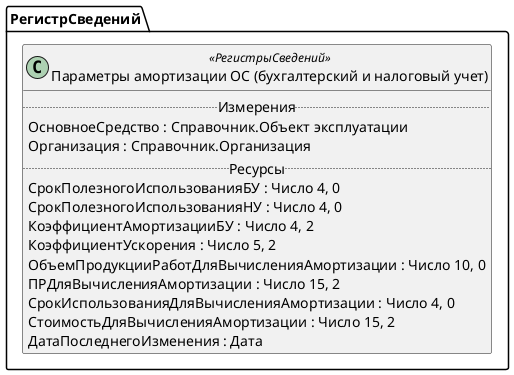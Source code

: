 ﻿@startuml ПараметрыАмортизацииОСБУ
'!include templates.wsd
'..\include templates.wsd
class РегистрСведений.ПараметрыАмортизацииОСБУ as "Параметры амортизации ОС (бухгалтерский и налоговый учет)" <<РегистрыСведений>>
{
..Измерения..
ОсновноеСредство : Справочник.Объект эксплуатации
Организация : Справочник.Организация
..Ресурсы..
СрокПолезногоИспользованияБУ : Число 4, 0
СрокПолезногоИспользованияНУ : Число 4, 0
КоэффициентАмортизацииБУ : Число 4, 2
КоэффициентУскорения : Число 5, 2
ОбъемПродукцииРаботДляВычисленияАмортизации : Число 10, 0
ПРДляВычисленияАмортизации : Число 15, 2
СрокИспользованияДляВычисленияАмортизации : Число 4, 0
СтоимостьДляВычисленияАмортизации : Число 15, 2
ДатаПоследнегоИзменения : Дата
}
@enduml
